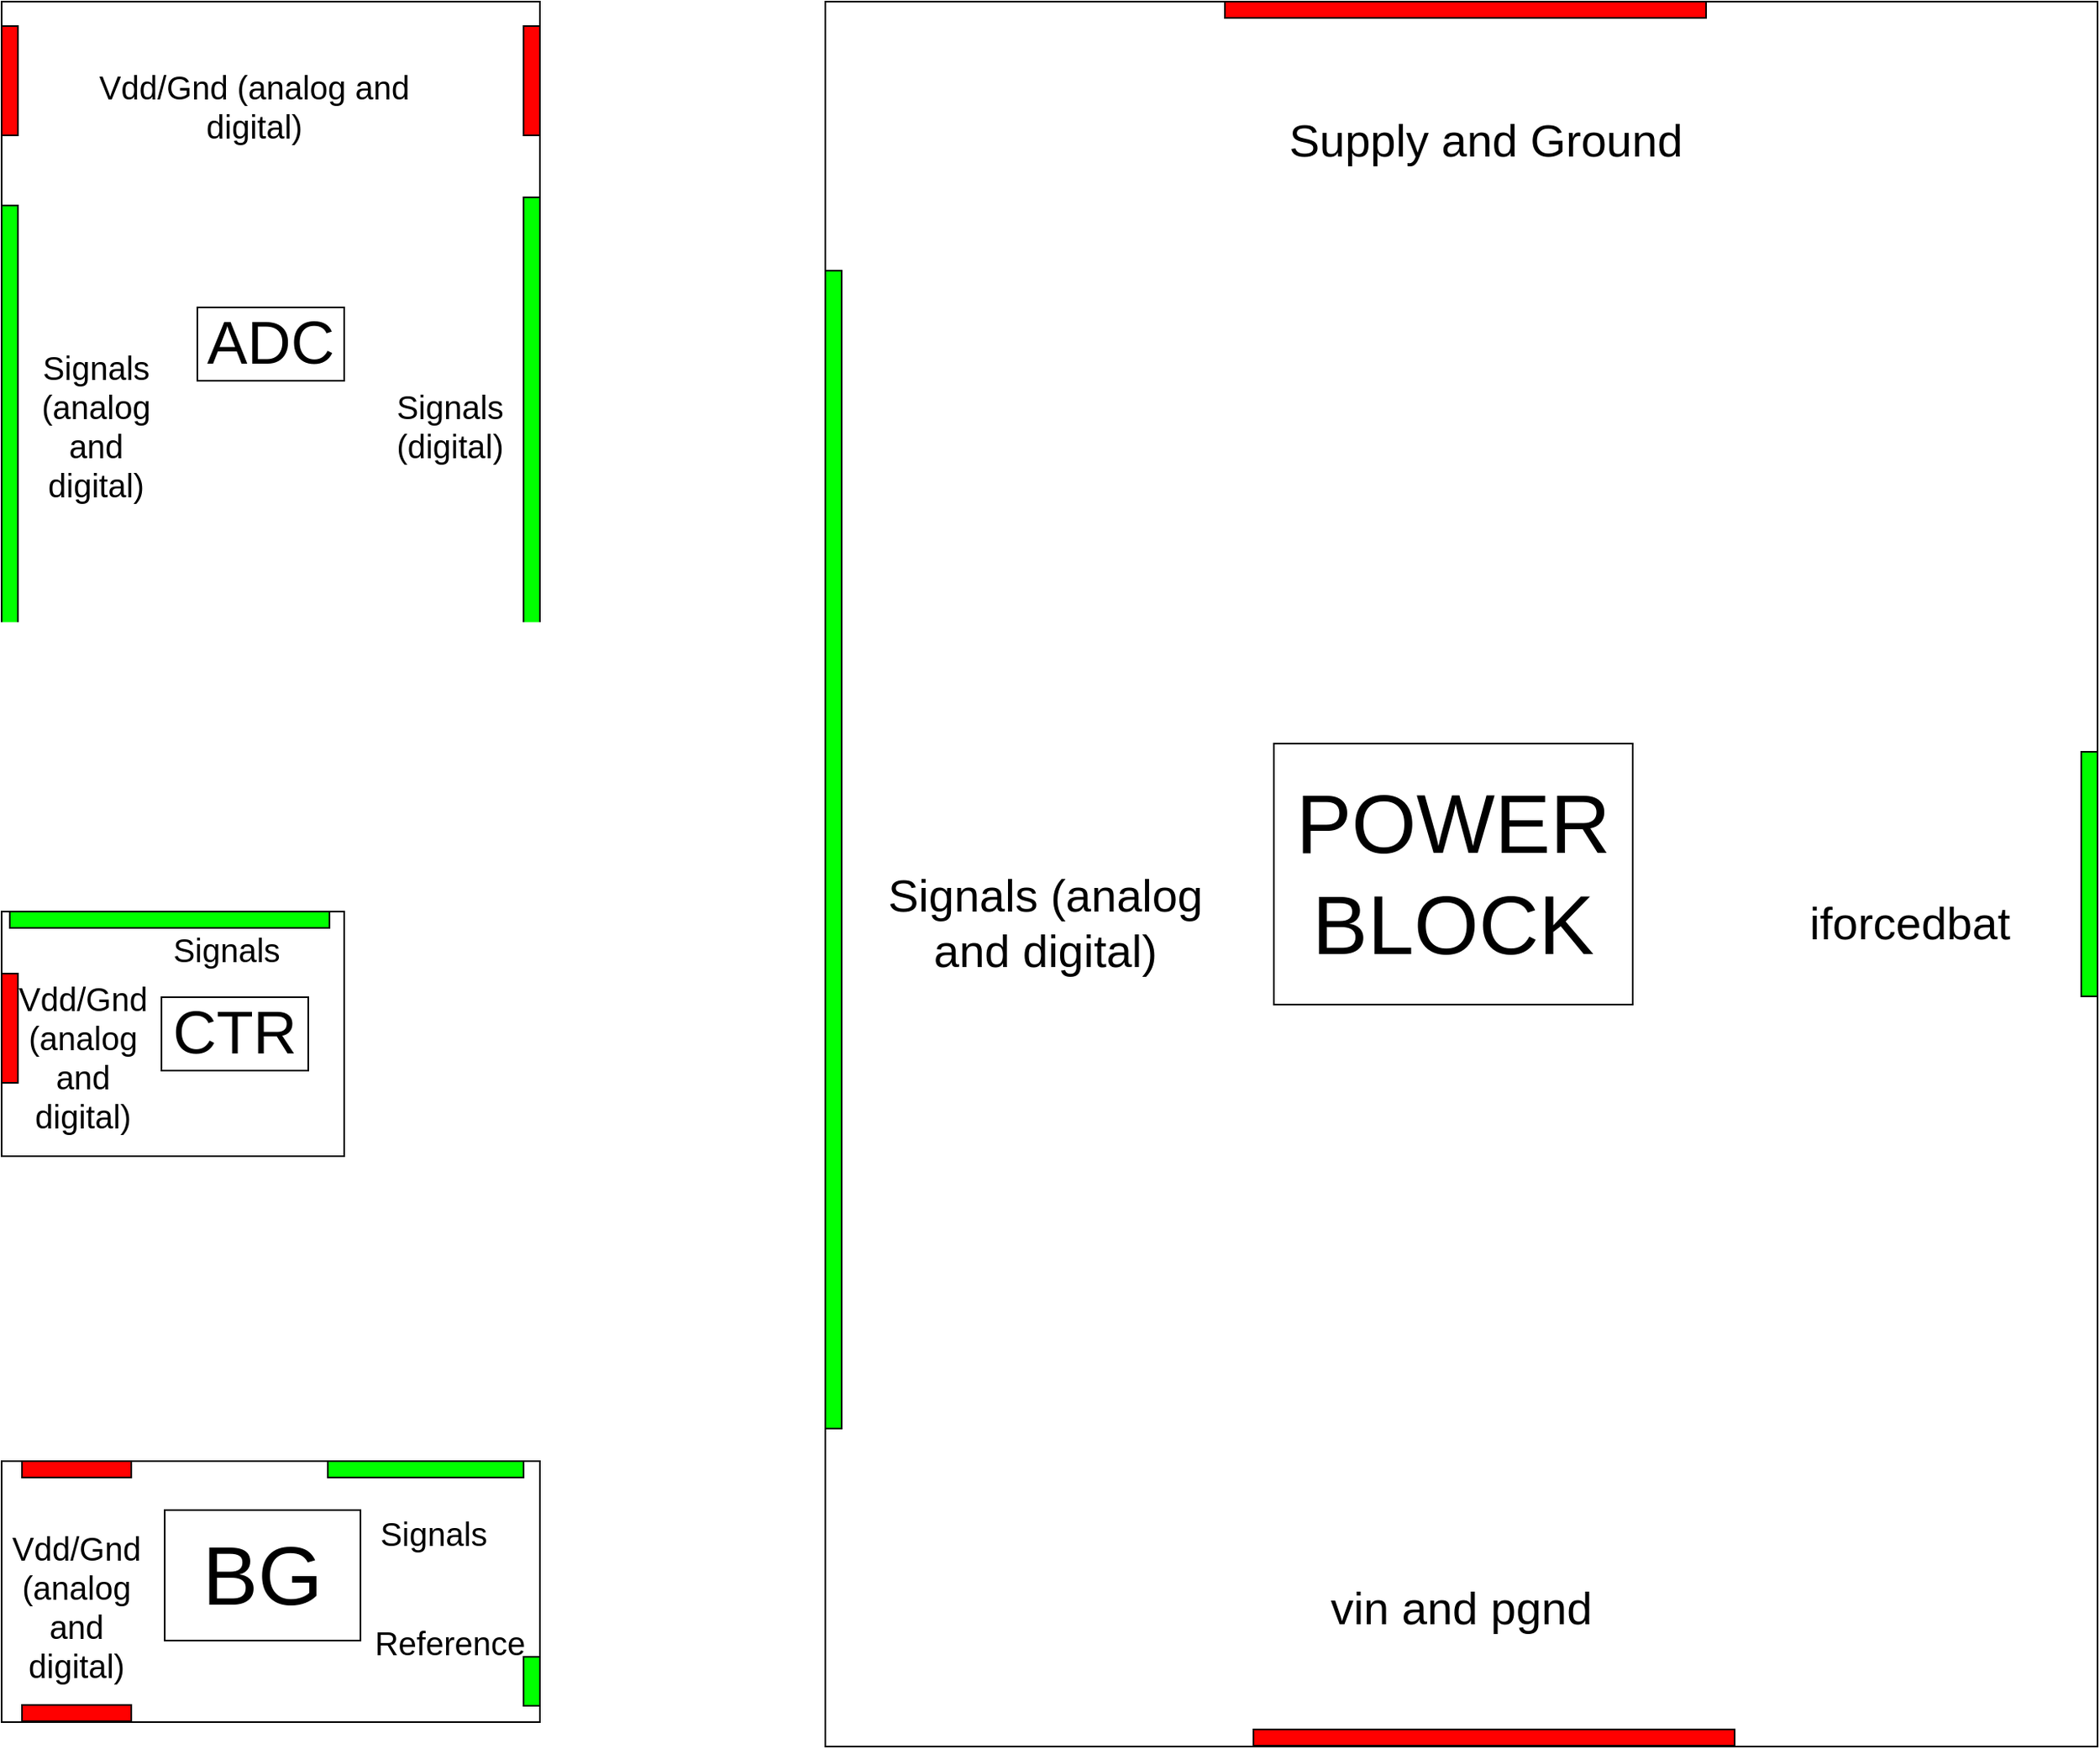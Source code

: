 <mxfile version="26.0.5">
  <diagram name="Page-1" id="inIqKO1QEl7RypfR3HQh">
    <mxGraphModel dx="756" dy="1591" grid="1" gridSize="10" guides="1" tooltips="1" connect="1" arrows="1" fold="1" page="1" pageScale="1" pageWidth="850" pageHeight="1100" math="0" shadow="0">
      <root>
        <mxCell id="0" />
        <mxCell id="1" parent="0" />
        <mxCell id="lClvxiTIddJS243z8lhU-6" value="" style="rounded=0;whiteSpace=wrap;html=1;rotation=90;" vertex="1" parent="1">
          <mxGeometry x="520" y="-340" width="1070" height="780" as="geometry" />
        </mxCell>
        <mxCell id="lClvxiTIddJS243z8lhU-3" value="Supply and Ground " style="text;html=1;align=center;verticalAlign=middle;whiteSpace=wrap;rounded=0;fontSize=28;" vertex="1" parent="1">
          <mxGeometry x="940" y="-480" width="260" height="160" as="geometry" />
        </mxCell>
        <mxCell id="lClvxiTIddJS243z8lhU-4" value="iforcedbat" style="text;html=1;align=center;verticalAlign=middle;whiteSpace=wrap;rounded=0;fontSize=28;" vertex="1" parent="1">
          <mxGeometry x="1220" width="220" height="160" as="geometry" />
        </mxCell>
        <mxCell id="lClvxiTIddJS243z8lhU-5" value="Signals (analog and digital)" style="text;html=1;align=center;verticalAlign=middle;whiteSpace=wrap;rounded=0;fontSize=28;" vertex="1" parent="1">
          <mxGeometry x="690" width="220" height="160" as="geometry" />
        </mxCell>
        <mxCell id="lClvxiTIddJS243z8lhU-7" value="vin and pgnd" style="text;html=1;align=center;verticalAlign=middle;whiteSpace=wrap;rounded=0;fontSize=28;" vertex="1" parent="1">
          <mxGeometry x="945" y="420" width="220" height="160" as="geometry" />
        </mxCell>
        <mxCell id="lClvxiTIddJS243z8lhU-8" value="" style="rounded=0;whiteSpace=wrap;html=1;fillColor=#00FF00;" vertex="1" parent="1">
          <mxGeometry x="665" y="-320" width="10" height="710" as="geometry" />
        </mxCell>
        <mxCell id="lClvxiTIddJS243z8lhU-11" value="" style="rounded=0;whiteSpace=wrap;html=1;fillColor=#00FF00;" vertex="1" parent="1">
          <mxGeometry x="1435" y="-25" width="10" height="150" as="geometry" />
        </mxCell>
        <mxCell id="lClvxiTIddJS243z8lhU-12" value="" style="rounded=0;whiteSpace=wrap;html=1;fillColor=#FF0000;rotation=90;" vertex="1" parent="1">
          <mxGeometry x="1052.5" y="-627.5" width="10" height="295" as="geometry" />
        </mxCell>
        <mxCell id="lClvxiTIddJS243z8lhU-14" value="&lt;div&gt;POWER&lt;/div&gt;&lt;div&gt;BLOCK&lt;br&gt;&lt;/div&gt;" style="text;html=1;align=center;verticalAlign=middle;whiteSpace=wrap;rounded=0;fontSize=51;strokeColor=default;" vertex="1" parent="1">
          <mxGeometry x="940" y="-30" width="220" height="160" as="geometry" />
        </mxCell>
        <mxCell id="lClvxiTIddJS243z8lhU-15" value="" style="rounded=0;whiteSpace=wrap;html=1;fillColor=#FF0000;rotation=90;" vertex="1" parent="1">
          <mxGeometry x="1070" y="432" width="10" height="295" as="geometry" />
        </mxCell>
        <mxCell id="lClvxiTIddJS243z8lhU-16" value="" style="rounded=0;whiteSpace=wrap;html=1;" vertex="1" parent="1">
          <mxGeometry x="160" y="410" width="330" height="160" as="geometry" />
        </mxCell>
        <mxCell id="lClvxiTIddJS243z8lhU-17" value="BG" style="text;html=1;align=center;verticalAlign=middle;whiteSpace=wrap;rounded=0;fontSize=51;strokeColor=default;" vertex="1" parent="1">
          <mxGeometry x="260" y="440" width="120" height="80" as="geometry" />
        </mxCell>
        <mxCell id="lClvxiTIddJS243z8lhU-18" value="" style="rounded=0;whiteSpace=wrap;html=1;fillColor=#FF0000;rotation=90;" vertex="1" parent="1">
          <mxGeometry x="201" y="381.5" width="10" height="67" as="geometry" />
        </mxCell>
        <mxCell id="lClvxiTIddJS243z8lhU-19" value="" style="rounded=0;whiteSpace=wrap;html=1;fillColor=#FF0000;rotation=90;" vertex="1" parent="1">
          <mxGeometry x="201" y="531" width="10" height="67" as="geometry" />
        </mxCell>
        <mxCell id="lClvxiTIddJS243z8lhU-20" value="" style="rounded=0;whiteSpace=wrap;html=1;fillColor=#00FF00;rotation=90;" vertex="1" parent="1">
          <mxGeometry x="415" y="355" width="10" height="120" as="geometry" />
        </mxCell>
        <mxCell id="lClvxiTIddJS243z8lhU-21" value="" style="rounded=0;whiteSpace=wrap;html=1;fillColor=#00FF00;rotation=0;" vertex="1" parent="1">
          <mxGeometry x="480" y="530" width="10" height="30" as="geometry" />
        </mxCell>
        <mxCell id="lClvxiTIddJS243z8lhU-22" value="Vdd/Gnd (analog and digital)" style="text;html=1;align=center;verticalAlign=middle;whiteSpace=wrap;rounded=0;fontSize=20;" vertex="1" parent="1">
          <mxGeometry x="166" y="450" width="80" height="97.5" as="geometry" />
        </mxCell>
        <mxCell id="lClvxiTIddJS243z8lhU-23" value="Signals" style="text;html=1;align=center;verticalAlign=middle;whiteSpace=wrap;rounded=0;fontSize=20;" vertex="1" parent="1">
          <mxGeometry x="385" y="420" width="80" height="67.5" as="geometry" />
        </mxCell>
        <mxCell id="lClvxiTIddJS243z8lhU-24" value="Reference" style="text;html=1;align=center;verticalAlign=middle;whiteSpace=wrap;rounded=0;fontSize=20;" vertex="1" parent="1">
          <mxGeometry x="395" y="487.5" width="80" height="67.5" as="geometry" />
        </mxCell>
        <mxCell id="lClvxiTIddJS243z8lhU-25" value="" style="rounded=0;whiteSpace=wrap;html=1;" vertex="1" parent="1">
          <mxGeometry x="160" y="73" width="210" height="150" as="geometry" />
        </mxCell>
        <mxCell id="lClvxiTIddJS243z8lhU-26" value="CTR" style="text;html=1;align=center;verticalAlign=middle;whiteSpace=wrap;rounded=0;fontSize=37;strokeColor=default;" vertex="1" parent="1">
          <mxGeometry x="258" y="125.5" width="90" height="45" as="geometry" />
        </mxCell>
        <mxCell id="lClvxiTIddJS243z8lhU-27" value="" style="rounded=0;whiteSpace=wrap;html=1;fillColor=#00FF00;rotation=90;" vertex="1" parent="1">
          <mxGeometry x="258" y="-20" width="10" height="196" as="geometry" />
        </mxCell>
        <mxCell id="lClvxiTIddJS243z8lhU-28" value="" style="rounded=0;whiteSpace=wrap;html=1;fillColor=#FF0000;rotation=0;" vertex="1" parent="1">
          <mxGeometry x="160" y="111" width="10" height="67" as="geometry" />
        </mxCell>
        <mxCell id="lClvxiTIddJS243z8lhU-29" value="Vdd/Gnd (analog and digital)" style="text;html=1;align=center;verticalAlign=middle;whiteSpace=wrap;rounded=0;fontSize=20;" vertex="1" parent="1">
          <mxGeometry x="170" y="100.5" width="80" height="122.5" as="geometry" />
        </mxCell>
        <mxCell id="lClvxiTIddJS243z8lhU-30" value="Signals" style="text;html=1;align=center;verticalAlign=middle;whiteSpace=wrap;rounded=0;fontSize=20;" vertex="1" parent="1">
          <mxGeometry x="258" y="83.25" width="80" height="24.75" as="geometry" />
        </mxCell>
        <mxCell id="lClvxiTIddJS243z8lhU-32" value="" style="rounded=0;whiteSpace=wrap;html=1;rotation=-90;" vertex="1" parent="1">
          <mxGeometry x="115" y="-440" width="420" height="330" as="geometry" />
        </mxCell>
        <mxCell id="lClvxiTIddJS243z8lhU-33" value="ADC" style="text;html=1;align=center;verticalAlign=middle;whiteSpace=wrap;rounded=0;fontSize=37;strokeColor=default;" vertex="1" parent="1">
          <mxGeometry x="280" y="-297.5" width="90" height="45" as="geometry" />
        </mxCell>
        <mxCell id="lClvxiTIddJS243z8lhU-35" value="" style="rounded=0;whiteSpace=wrap;html=1;fillColor=#FF0000;rotation=0;" vertex="1" parent="1">
          <mxGeometry x="160" y="-470" width="10" height="67" as="geometry" />
        </mxCell>
        <mxCell id="lClvxiTIddJS243z8lhU-36" value="" style="rounded=0;whiteSpace=wrap;html=1;fillColor=#FF0000;rotation=0;" vertex="1" parent="1">
          <mxGeometry x="480" y="-470" width="10" height="67" as="geometry" />
        </mxCell>
        <mxCell id="lClvxiTIddJS243z8lhU-37" value="" style="rounded=0;whiteSpace=wrap;html=1;fillColor=#00FF00;" vertex="1" parent="1">
          <mxGeometry x="160" y="-360" width="10" height="270" as="geometry" />
        </mxCell>
        <mxCell id="lClvxiTIddJS243z8lhU-38" value="" style="rounded=0;whiteSpace=wrap;html=1;fillColor=#00FF00;" vertex="1" parent="1">
          <mxGeometry x="480" y="-365" width="10" height="270" as="geometry" />
        </mxCell>
        <mxCell id="lClvxiTIddJS243z8lhU-39" value="Vdd/Gnd (analog and digital)" style="text;html=1;align=center;verticalAlign=middle;whiteSpace=wrap;rounded=0;fontSize=20;" vertex="1" parent="1">
          <mxGeometry x="190" y="-482.5" width="250" height="122.5" as="geometry" />
        </mxCell>
        <mxCell id="lClvxiTIddJS243z8lhU-41" value="Signals (analog and digital)" style="text;html=1;align=center;verticalAlign=middle;whiteSpace=wrap;rounded=0;fontSize=20;" vertex="1" parent="1">
          <mxGeometry x="178" y="-237.37" width="80" height="24.75" as="geometry" />
        </mxCell>
        <mxCell id="lClvxiTIddJS243z8lhU-42" value="Signals (digital)" style="text;html=1;align=center;verticalAlign=middle;whiteSpace=wrap;rounded=0;fontSize=20;" vertex="1" parent="1">
          <mxGeometry x="395" y="-237.37" width="80" height="24.75" as="geometry" />
        </mxCell>
      </root>
    </mxGraphModel>
  </diagram>
</mxfile>
